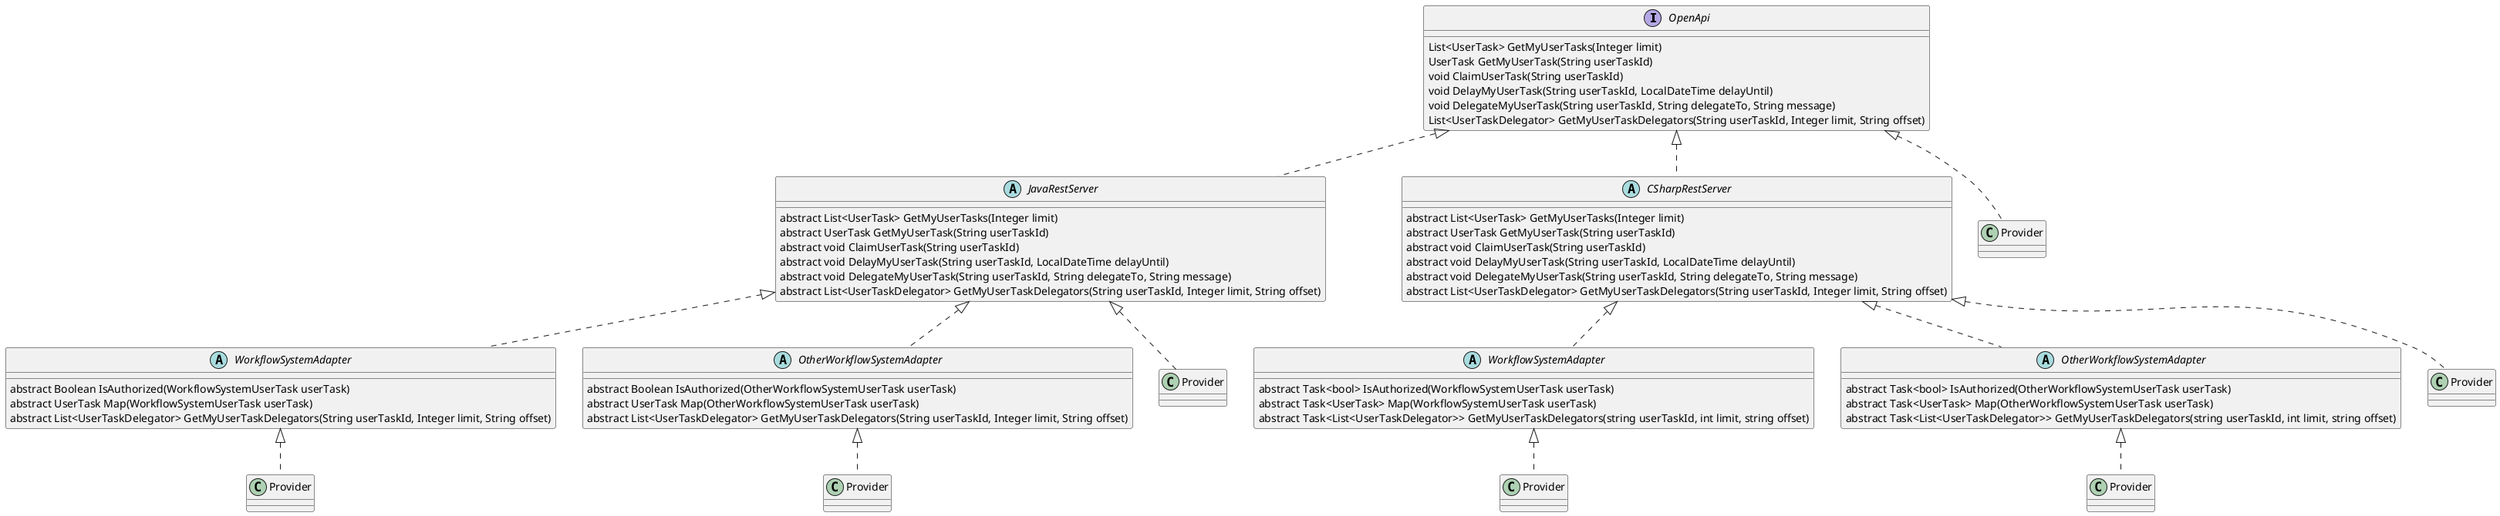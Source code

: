 @startuml

interface OpenApi {
    List<UserTask> GetMyUserTasks(Integer limit)
    UserTask GetMyUserTask(String userTaskId)
    void ClaimUserTask(String userTaskId)
    void DelayMyUserTask(String userTaskId, LocalDateTime delayUntil)
    void DelegateMyUserTask(String userTaskId, String delegateTo, String message)
    List<UserTaskDelegator> GetMyUserTaskDelegators(String userTaskId, Integer limit, String offset)
}

abstract class JavaRestServer implements OpenApi
{
    abstract List<UserTask> GetMyUserTasks(Integer limit)
    abstract UserTask GetMyUserTask(String userTaskId)
    abstract void ClaimUserTask(String userTaskId)
    abstract void DelayMyUserTask(String userTaskId, LocalDateTime delayUntil)
    abstract void DelegateMyUserTask(String userTaskId, String delegateTo, String message)
    abstract List<UserTaskDelegator> GetMyUserTaskDelegators(String userTaskId, Integer limit, String offset)
}

abstract class "WorkflowSystemAdapter" as JavaWorkflowSystemAdapter implements JavaRestServer
{
    abstract Boolean IsAuthorized(WorkflowSystemUserTask userTask)
    abstract UserTask Map(WorkflowSystemUserTask userTask)
    abstract List<UserTaskDelegator> GetMyUserTaskDelegators(String userTaskId, Integer limit, String offset)
}

abstract class "OtherWorkflowSystemAdapter" as JavaOtherWorkflowSystemAdapter implements JavaRestServer
{
    abstract Boolean IsAuthorized(OtherWorkflowSystemUserTask userTask)
    abstract UserTask Map(OtherWorkflowSystemUserTask userTask)
    abstract List<UserTaskDelegator> GetMyUserTaskDelegators(String userTaskId, Integer limit, String offset)
}

abstract class CSharpRestServer implements OpenApi
{
    abstract List<UserTask> GetMyUserTasks(Integer limit)
    abstract UserTask GetMyUserTask(String userTaskId)
    abstract void ClaimUserTask(String userTaskId)
    abstract void DelayMyUserTask(String userTaskId, LocalDateTime delayUntil)
    abstract void DelegateMyUserTask(String userTaskId, String delegateTo, String message)
    abstract List<UserTaskDelegator> GetMyUserTaskDelegators(String userTaskId, Integer limit, String offset)
}

abstract class "WorkflowSystemAdapter" as CSharpWorkflowSystemAdapter implements CSharpRestServer
{
    abstract Task<bool> IsAuthorized(WorkflowSystemUserTask userTask)
    abstract Task<UserTask> Map(WorkflowSystemUserTask userTask)
    abstract Task<List<UserTaskDelegator>> GetMyUserTaskDelegators(string userTaskId, int limit, string offset)
}

abstract class "OtherWorkflowSystemAdapter" as CSharpOtherWorkflowSystemAdapter implements CSharpRestServer
{
    abstract Task<bool> IsAuthorized(OtherWorkflowSystemUserTask userTask)
    abstract Task<UserTask> Map(OtherWorkflowSystemUserTask userTask)
    abstract Task<List<UserTaskDelegator>> GetMyUserTaskDelegators(string userTaskId, int limit, string offset)
}

class "Provider" as Provider0 implements OpenApi
class "Provider" as ProviderJava implements JavaRestServer
class "Provider" as ProviderCSharp implements CSharpRestServer
class "Provider" as Provider1 implements JavaWorkflowSystemAdapter
class "Provider" as Provider2 implements JavaOtherWorkflowSystemAdapter
class "Provider" as Provider3 implements CSharpWorkflowSystemAdapter
class "Provider" as Provider4 implements CSharpOtherWorkflowSystemAdapter

@enduml